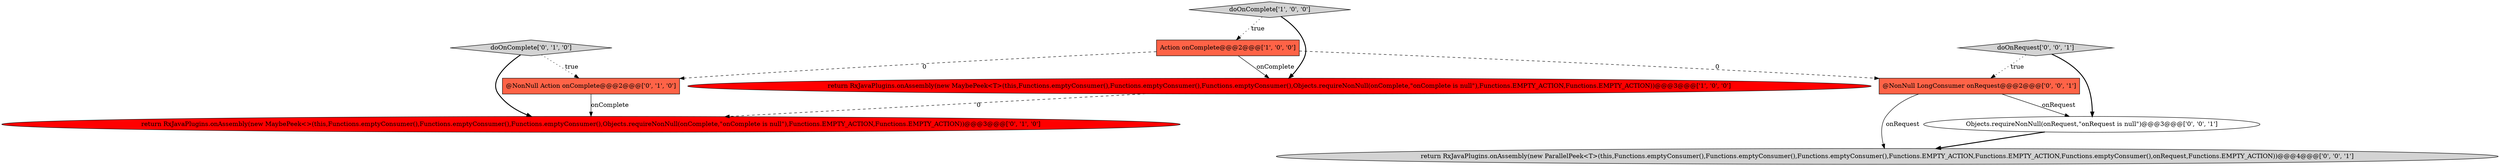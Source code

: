 digraph {
4 [style = filled, label = "return RxJavaPlugins.onAssembly(new MaybePeek<>(this,Functions.emptyConsumer(),Functions.emptyConsumer(),Functions.emptyConsumer(),Objects.requireNonNull(onComplete,\"onComplete is null\"),Functions.EMPTY_ACTION,Functions.EMPTY_ACTION))@@@3@@@['0', '1', '0']", fillcolor = red, shape = ellipse image = "AAA1AAABBB2BBB"];
7 [style = filled, label = "@NonNull LongConsumer onRequest@@@2@@@['0', '0', '1']", fillcolor = tomato, shape = box image = "AAA0AAABBB3BBB"];
9 [style = filled, label = "doOnRequest['0', '0', '1']", fillcolor = lightgray, shape = diamond image = "AAA0AAABBB3BBB"];
5 [style = filled, label = "doOnComplete['0', '1', '0']", fillcolor = lightgray, shape = diamond image = "AAA0AAABBB2BBB"];
6 [style = filled, label = "Objects.requireNonNull(onRequest,\"onRequest is null\")@@@3@@@['0', '0', '1']", fillcolor = white, shape = ellipse image = "AAA0AAABBB3BBB"];
8 [style = filled, label = "return RxJavaPlugins.onAssembly(new ParallelPeek<T>(this,Functions.emptyConsumer(),Functions.emptyConsumer(),Functions.emptyConsumer(),Functions.EMPTY_ACTION,Functions.EMPTY_ACTION,Functions.emptyConsumer(),onRequest,Functions.EMPTY_ACTION))@@@4@@@['0', '0', '1']", fillcolor = lightgray, shape = ellipse image = "AAA0AAABBB3BBB"];
3 [style = filled, label = "@NonNull Action onComplete@@@2@@@['0', '1', '0']", fillcolor = tomato, shape = box image = "AAA1AAABBB2BBB"];
1 [style = filled, label = "Action onComplete@@@2@@@['1', '0', '0']", fillcolor = tomato, shape = box image = "AAA1AAABBB1BBB"];
2 [style = filled, label = "return RxJavaPlugins.onAssembly(new MaybePeek<T>(this,Functions.emptyConsumer(),Functions.emptyConsumer(),Functions.emptyConsumer(),Objects.requireNonNull(onComplete,\"onComplete is null\"),Functions.EMPTY_ACTION,Functions.EMPTY_ACTION))@@@3@@@['1', '0', '0']", fillcolor = red, shape = ellipse image = "AAA1AAABBB1BBB"];
0 [style = filled, label = "doOnComplete['1', '0', '0']", fillcolor = lightgray, shape = diamond image = "AAA0AAABBB1BBB"];
3->4 [style = solid, label="onComplete"];
2->4 [style = dashed, label="0"];
1->2 [style = solid, label="onComplete"];
0->2 [style = bold, label=""];
1->3 [style = dashed, label="0"];
7->6 [style = solid, label="onRequest"];
7->8 [style = solid, label="onRequest"];
5->3 [style = dotted, label="true"];
9->7 [style = dotted, label="true"];
1->7 [style = dashed, label="0"];
5->4 [style = bold, label=""];
6->8 [style = bold, label=""];
9->6 [style = bold, label=""];
0->1 [style = dotted, label="true"];
}
